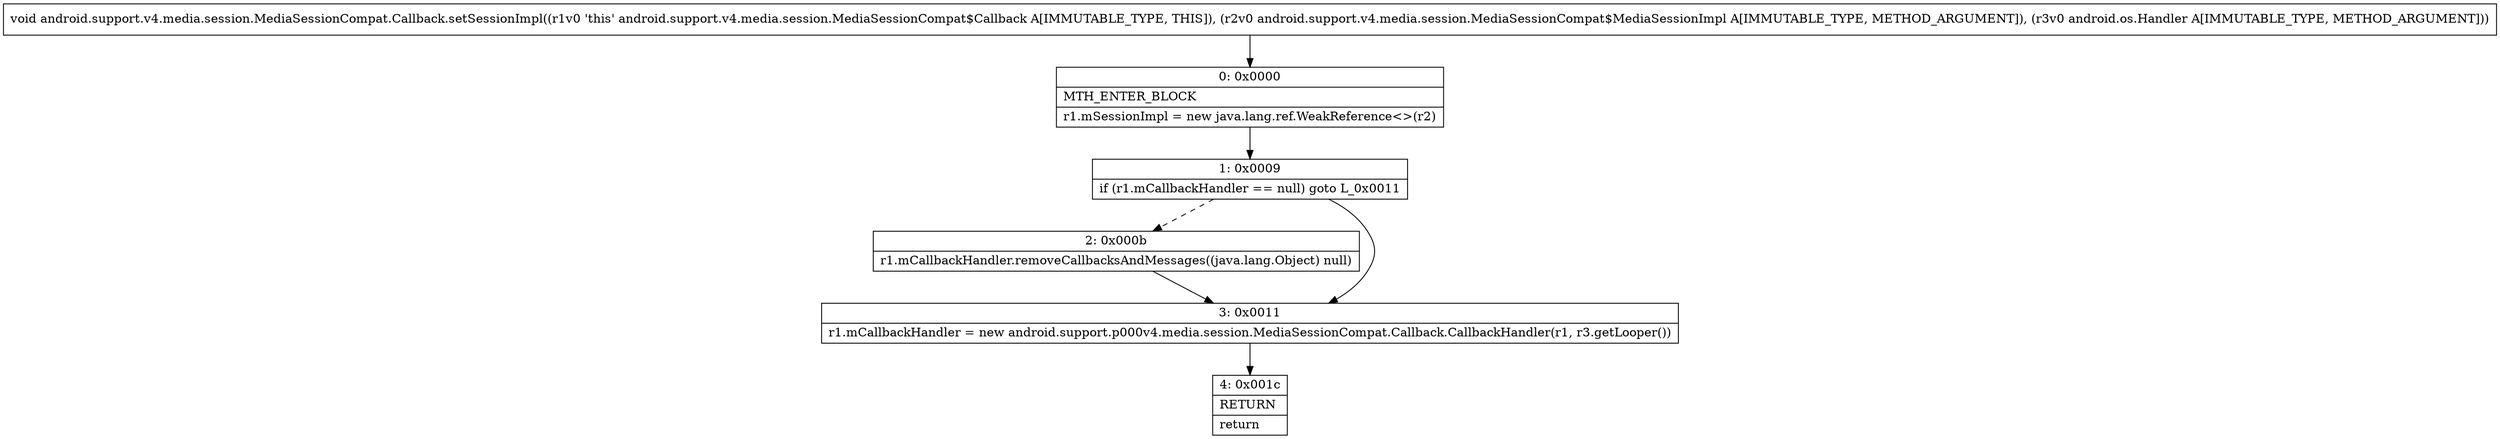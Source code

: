 digraph "CFG forandroid.support.v4.media.session.MediaSessionCompat.Callback.setSessionImpl(Landroid\/support\/v4\/media\/session\/MediaSessionCompat$MediaSessionImpl;Landroid\/os\/Handler;)V" {
Node_0 [shape=record,label="{0\:\ 0x0000|MTH_ENTER_BLOCK\l|r1.mSessionImpl = new java.lang.ref.WeakReference\<\>(r2)\l}"];
Node_1 [shape=record,label="{1\:\ 0x0009|if (r1.mCallbackHandler == null) goto L_0x0011\l}"];
Node_2 [shape=record,label="{2\:\ 0x000b|r1.mCallbackHandler.removeCallbacksAndMessages((java.lang.Object) null)\l}"];
Node_3 [shape=record,label="{3\:\ 0x0011|r1.mCallbackHandler = new android.support.p000v4.media.session.MediaSessionCompat.Callback.CallbackHandler(r1, r3.getLooper())\l}"];
Node_4 [shape=record,label="{4\:\ 0x001c|RETURN\l|return\l}"];
MethodNode[shape=record,label="{void android.support.v4.media.session.MediaSessionCompat.Callback.setSessionImpl((r1v0 'this' android.support.v4.media.session.MediaSessionCompat$Callback A[IMMUTABLE_TYPE, THIS]), (r2v0 android.support.v4.media.session.MediaSessionCompat$MediaSessionImpl A[IMMUTABLE_TYPE, METHOD_ARGUMENT]), (r3v0 android.os.Handler A[IMMUTABLE_TYPE, METHOD_ARGUMENT])) }"];
MethodNode -> Node_0;
Node_0 -> Node_1;
Node_1 -> Node_2[style=dashed];
Node_1 -> Node_3;
Node_2 -> Node_3;
Node_3 -> Node_4;
}

